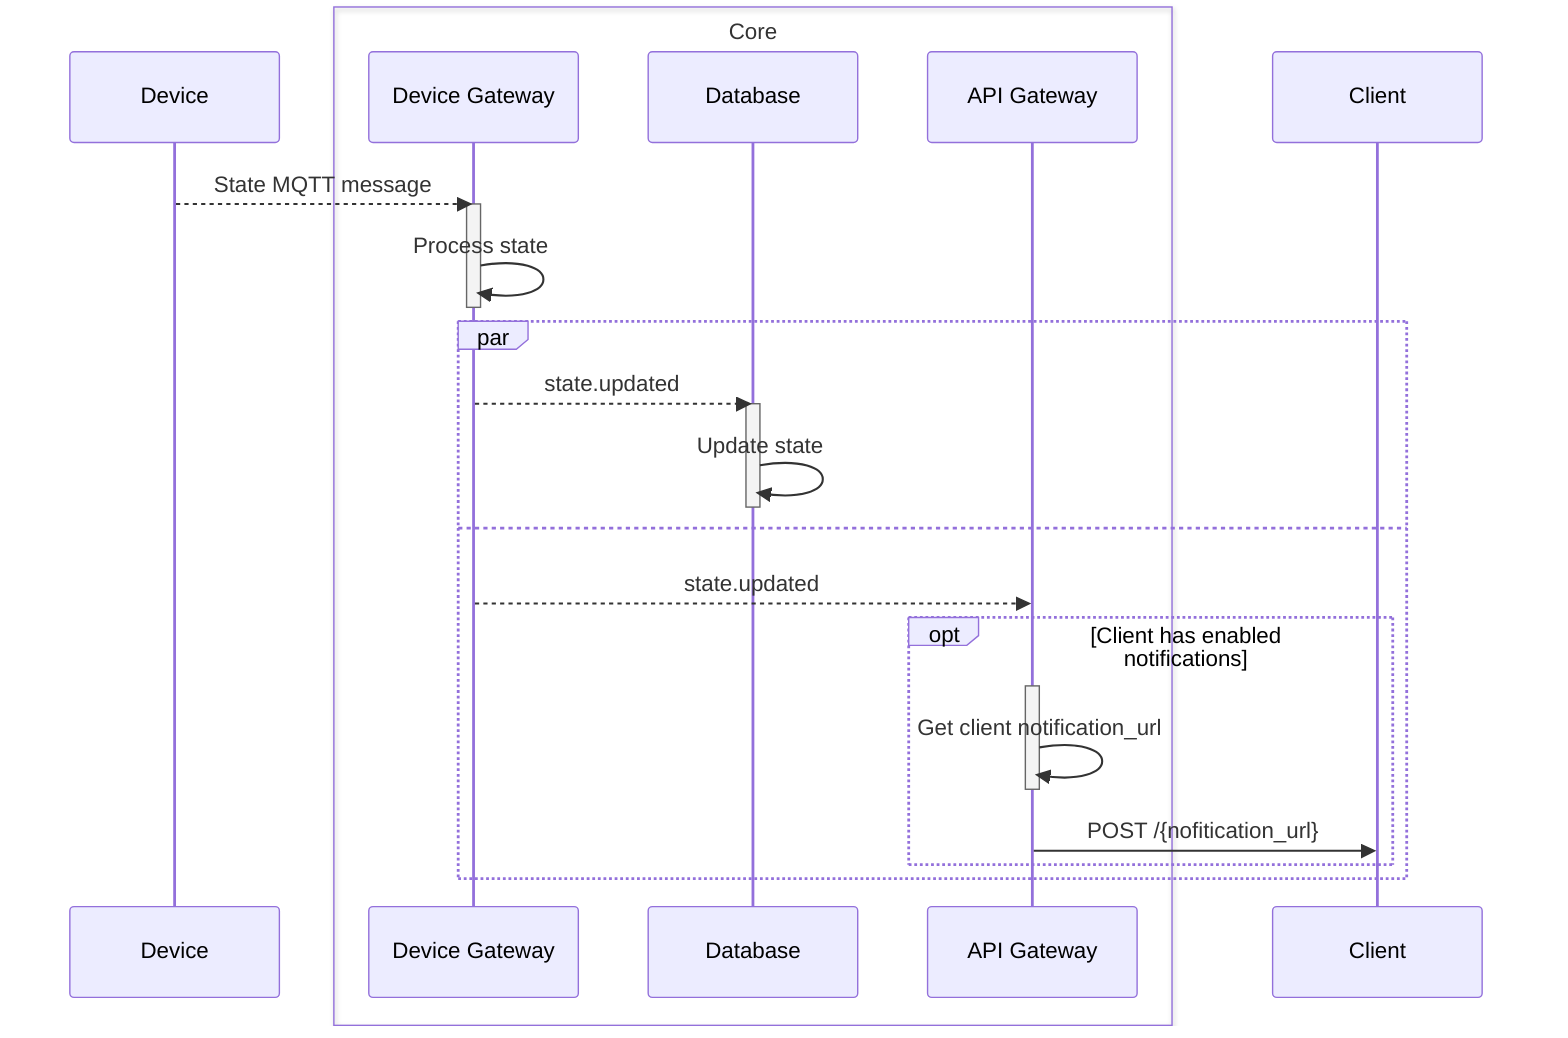 sequenceDiagram
    participant Device
    
    box Core
    participant DG as Device Gateway
    participant DB as Database
    participant API as API Gateway
    end

    participant Client

    Device-->>DG: State MQTT message

    activate DG
    DG->>DG: Process state
    deactivate DG

    par
        DG-->>DB: state.updated
        activate DB
        DB->>DB: Update state
        deactivate DB
    and
        DG-->>API: state.updated
        opt Client has enabled notifications
            activate API
            API->>API: Get client notification_url
            deactivate API
            API->>Client: POST /{nofitication_url}
        end
    end